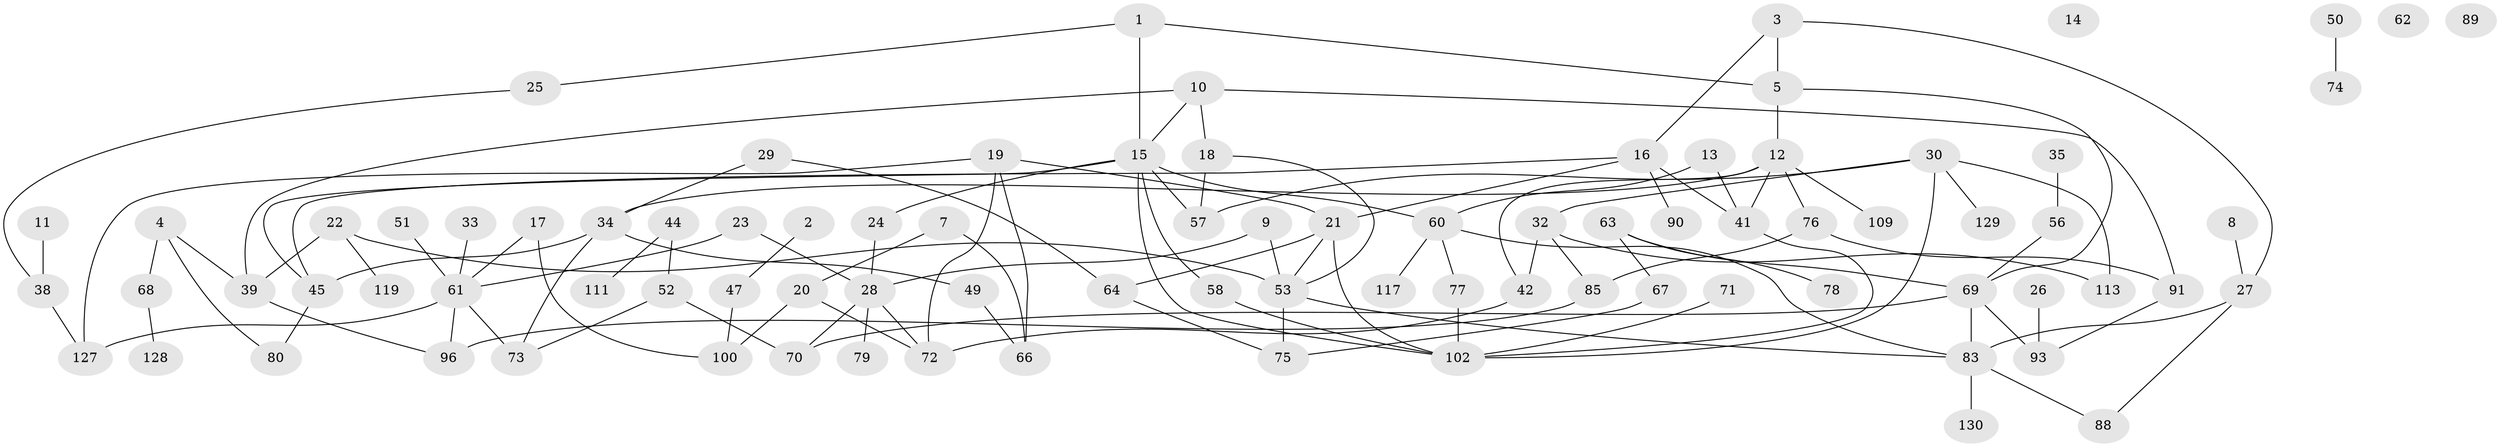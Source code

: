 // original degree distribution, {3: 0.2, 2: 0.3384615384615385, 1: 0.2076923076923077, 4: 0.11538461538461539, 5: 0.09230769230769231, 0: 0.023076923076923078, 6: 0.015384615384615385, 7: 0.007692307692307693}
// Generated by graph-tools (version 1.1) at 2025/41/03/06/25 10:41:24]
// undirected, 87 vertices, 120 edges
graph export_dot {
graph [start="1"]
  node [color=gray90,style=filled];
  1 [super="+6"];
  2 [super="+118"];
  3 [super="+31"];
  4;
  5 [super="+54"];
  7;
  8;
  9;
  10 [super="+87"];
  11;
  12 [super="+48"];
  13;
  14;
  15 [super="+46"];
  16 [super="+104"];
  17;
  18;
  19 [super="+40"];
  20 [super="+43"];
  21;
  22;
  23;
  24;
  25 [super="+108"];
  26 [super="+37"];
  27 [super="+86"];
  28 [super="+114"];
  29;
  30 [super="+81"];
  32 [super="+59"];
  33;
  34 [super="+36"];
  35;
  38 [super="+65"];
  39 [super="+55"];
  41;
  42;
  44 [super="+82"];
  45 [super="+97"];
  47;
  49;
  50 [super="+126"];
  51;
  52 [super="+123"];
  53 [super="+95"];
  56 [super="+124"];
  57 [super="+84"];
  58 [super="+105"];
  60 [super="+116"];
  61 [super="+94"];
  62;
  63;
  64 [super="+106"];
  66 [super="+92"];
  67 [super="+120"];
  68 [super="+115"];
  69 [super="+98"];
  70 [super="+99"];
  71;
  72 [super="+101"];
  73;
  74;
  75;
  76 [super="+110"];
  77;
  78;
  79;
  80;
  83 [super="+107"];
  85 [super="+112"];
  88;
  89;
  90 [super="+121"];
  91;
  93 [super="+125"];
  96 [super="+122"];
  100;
  102 [super="+103"];
  109;
  111;
  113;
  117;
  119;
  127;
  128;
  129;
  130;
  1 -- 15;
  1 -- 25;
  1 -- 5;
  2 -- 47;
  3 -- 5;
  3 -- 16;
  3 -- 27;
  4 -- 39;
  4 -- 80;
  4 -- 68;
  5 -- 69;
  5 -- 12;
  7 -- 20;
  7 -- 66 [weight=2];
  8 -- 27;
  9 -- 53;
  9 -- 28;
  10 -- 15;
  10 -- 18;
  10 -- 39;
  10 -- 91;
  11 -- 38;
  12 -- 34;
  12 -- 41;
  12 -- 109;
  12 -- 76;
  12 -- 42;
  13 -- 41;
  13 -- 60;
  15 -- 24;
  15 -- 60;
  15 -- 102;
  15 -- 57;
  15 -- 58;
  15 -- 45;
  16 -- 21;
  16 -- 41;
  16 -- 45;
  16 -- 90;
  17 -- 100;
  17 -- 61;
  18 -- 53;
  18 -- 57;
  19 -- 21;
  19 -- 72 [weight=2];
  19 -- 127;
  19 -- 66;
  20 -- 100;
  20 -- 72;
  21 -- 53;
  21 -- 102;
  21 -- 64;
  22 -- 119;
  22 -- 53;
  22 -- 39;
  23 -- 28;
  23 -- 61;
  24 -- 28;
  25 -- 38;
  26 -- 93;
  27 -- 83 [weight=2];
  27 -- 88;
  28 -- 70;
  28 -- 79;
  28 -- 72;
  29 -- 34;
  29 -- 64;
  30 -- 32;
  30 -- 57;
  30 -- 102;
  30 -- 113;
  30 -- 129;
  32 -- 85;
  32 -- 113;
  32 -- 42;
  33 -- 61;
  34 -- 49;
  34 -- 73;
  34 -- 45;
  35 -- 56;
  38 -- 127;
  39 -- 96;
  41 -- 102;
  42 -- 72;
  44 -- 111;
  44 -- 52;
  45 -- 80;
  47 -- 100;
  49 -- 66;
  50 -- 74;
  51 -- 61;
  52 -- 70;
  52 -- 73;
  53 -- 75;
  53 -- 83;
  56 -- 69;
  58 -- 102;
  60 -- 117;
  60 -- 77;
  60 -- 83;
  61 -- 73;
  61 -- 127;
  61 -- 96;
  63 -- 67;
  63 -- 69;
  63 -- 78;
  64 -- 75;
  67 -- 75;
  68 -- 128;
  69 -- 83;
  69 -- 93;
  69 -- 70;
  71 -- 102;
  76 -- 91;
  76 -- 85;
  77 -- 102;
  83 -- 88;
  83 -- 130;
  85 -- 96;
  91 -- 93;
}
